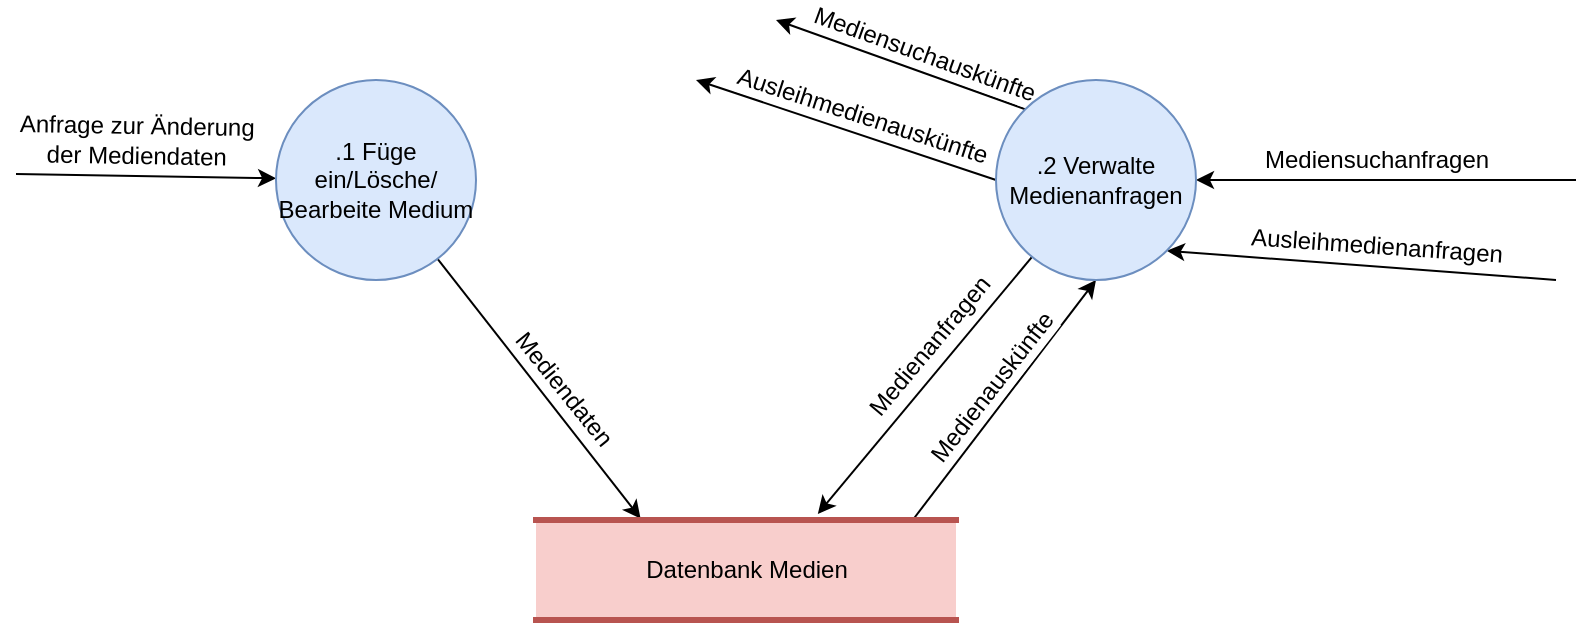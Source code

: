 <mxfile version="12.3.6" type="device" pages="1"><diagram id="OhtveZaxnsYeAy0jrxy9" name="Page-1"><mxGraphModel dx="2062" dy="1105" grid="1" gridSize="10" guides="1" tooltips="1" connect="1" arrows="1" fold="1" page="1" pageScale="1" pageWidth="1169" pageHeight="827" math="0" shadow="0"><root><mxCell id="0"/><mxCell id="1" parent="0"/><mxCell id="cL-y6Toq04LQQbvoHR6i-7" style="rounded=0;orthogonalLoop=1;jettySize=auto;html=1;entryX=0.249;entryY=-0.015;entryDx=0;entryDy=0;entryPerimeter=0;startArrow=none;startFill=0;" parent="1" source="cL-y6Toq04LQQbvoHR6i-1" target="cL-y6Toq04LQQbvoHR6i-2" edge="1"><mxGeometry relative="1" as="geometry"/></mxCell><mxCell id="cL-y6Toq04LQQbvoHR6i-35" value="Mediendaten" style="text;html=1;align=center;verticalAlign=middle;resizable=0;points=[];;labelBackgroundColor=#ffffff;rotation=51;" parent="cL-y6Toq04LQQbvoHR6i-7" vertex="1" connectable="0"><mxGeometry x="-0.212" y="1" relative="1" as="geometry"><mxPoint x="22" y="13.5" as="offset"/></mxGeometry></mxCell><mxCell id="cL-y6Toq04LQQbvoHR6i-33" style="edgeStyle=none;rounded=0;orthogonalLoop=1;jettySize=auto;html=1;startArrow=classic;startFill=1;endArrow=none;endFill=0;" parent="1" source="cL-y6Toq04LQQbvoHR6i-1" edge="1"><mxGeometry relative="1" as="geometry"><mxPoint x="240" y="227" as="targetPoint"/></mxGeometry></mxCell><mxCell id="cL-y6Toq04LQQbvoHR6i-34" value="Anfrage zur Änderung &lt;br&gt;der Mediendaten" style="text;html=1;align=center;verticalAlign=middle;resizable=0;points=[];;labelBackgroundColor=#ffffff;rotation=1;" parent="cL-y6Toq04LQQbvoHR6i-33" vertex="1" connectable="0"><mxGeometry x="0.467" y="1" relative="1" as="geometry"><mxPoint x="25" y="-18.5" as="offset"/></mxGeometry></mxCell><mxCell id="cL-y6Toq04LQQbvoHR6i-1" value=".1 Füge ein/Lösche/ Bearbeite Medium" style="ellipse;whiteSpace=wrap;html=1;aspect=fixed;fillColor=#dae8fc;strokeColor=#6c8ebf;strokeWidth=1;" parent="1" vertex="1"><mxGeometry x="370" y="180" width="100" height="100" as="geometry"/></mxCell><mxCell id="cL-y6Toq04LQQbvoHR6i-18" style="edgeStyle=none;rounded=0;orthogonalLoop=1;jettySize=auto;html=1;exitX=0.886;exitY=0.06;exitDx=0;exitDy=0;entryX=0.5;entryY=1;entryDx=0;entryDy=0;startArrow=none;startFill=0;exitPerimeter=0;" parent="1" source="cL-y6Toq04LQQbvoHR6i-2" target="cL-y6Toq04LQQbvoHR6i-5" edge="1"><mxGeometry relative="1" as="geometry"/></mxCell><mxCell id="cL-y6Toq04LQQbvoHR6i-20" value="Medienauskünfte" style="text;html=1;align=center;verticalAlign=middle;resizable=0;points=[];;labelBackgroundColor=#ffffff;rotation=308;" parent="cL-y6Toq04LQQbvoHR6i-18" vertex="1" connectable="0"><mxGeometry x="-0.441" y="-2" relative="1" as="geometry"><mxPoint x="13.5" y="-35.5" as="offset"/></mxGeometry></mxCell><mxCell id="cL-y6Toq04LQQbvoHR6i-2" value="Datenbank Medien" style="html=1;dashed=0;whitespace=wrap;shape=partialRectangle;right=0;left=0;fillColor=#f8cecc;strokeColor=#b85450;strokeWidth=3;" parent="1" vertex="1"><mxGeometry x="500" y="400" width="210" height="50" as="geometry"/></mxCell><mxCell id="cL-y6Toq04LQQbvoHR6i-17" style="edgeStyle=none;rounded=0;orthogonalLoop=1;jettySize=auto;html=1;entryX=0.671;entryY=-0.06;entryDx=0;entryDy=0;entryPerimeter=0;" parent="1" source="cL-y6Toq04LQQbvoHR6i-5" target="cL-y6Toq04LQQbvoHR6i-2" edge="1"><mxGeometry relative="1" as="geometry"/></mxCell><mxCell id="cL-y6Toq04LQQbvoHR6i-19" value="Medienanfragen" style="text;html=1;align=center;verticalAlign=middle;resizable=0;points=[];;labelBackgroundColor=#ffffff;rotation=310;" parent="cL-y6Toq04LQQbvoHR6i-17" vertex="1" connectable="0"><mxGeometry x="-0.3" y="1" relative="1" as="geometry"><mxPoint x="-14.5" y="-0.5" as="offset"/></mxGeometry></mxCell><mxCell id="cL-y6Toq04LQQbvoHR6i-23" style="edgeStyle=none;rounded=0;orthogonalLoop=1;jettySize=auto;html=1;exitX=1;exitY=0.5;exitDx=0;exitDy=0;startArrow=classic;startFill=1;endArrow=none;endFill=0;" parent="1" source="cL-y6Toq04LQQbvoHR6i-5" edge="1"><mxGeometry relative="1" as="geometry"><mxPoint x="1020" y="230" as="targetPoint"/></mxGeometry></mxCell><mxCell id="cL-y6Toq04LQQbvoHR6i-24" value="Mediensuchanfragen" style="text;html=1;align=center;verticalAlign=middle;resizable=0;points=[];;labelBackgroundColor=#ffffff;" parent="cL-y6Toq04LQQbvoHR6i-23" vertex="1" connectable="0"><mxGeometry x="-0.274" y="-1" relative="1" as="geometry"><mxPoint x="21" y="-11" as="offset"/></mxGeometry></mxCell><mxCell id="cL-y6Toq04LQQbvoHR6i-25" style="edgeStyle=none;rounded=0;orthogonalLoop=1;jettySize=auto;html=1;exitX=1;exitY=1;exitDx=0;exitDy=0;startArrow=classic;startFill=1;endArrow=none;endFill=0;" parent="1" source="cL-y6Toq04LQQbvoHR6i-5" edge="1"><mxGeometry relative="1" as="geometry"><mxPoint x="1010" y="280" as="targetPoint"/></mxGeometry></mxCell><mxCell id="cL-y6Toq04LQQbvoHR6i-27" value="Ausleihmedienanfragen" style="text;html=1;align=center;verticalAlign=middle;resizable=0;points=[];;labelBackgroundColor=#ffffff;rotation=4;" parent="cL-y6Toq04LQQbvoHR6i-25" vertex="1" connectable="0"><mxGeometry x="-0.356" y="-1" relative="1" as="geometry"><mxPoint x="42" y="-8" as="offset"/></mxGeometry></mxCell><mxCell id="cL-y6Toq04LQQbvoHR6i-28" style="edgeStyle=none;rounded=0;orthogonalLoop=1;jettySize=auto;html=1;exitX=0;exitY=0;exitDx=0;exitDy=0;startArrow=none;startFill=0;endArrow=classic;endFill=1;" parent="1" source="cL-y6Toq04LQQbvoHR6i-5" edge="1"><mxGeometry relative="1" as="geometry"><mxPoint x="620" y="150" as="targetPoint"/></mxGeometry></mxCell><mxCell id="cL-y6Toq04LQQbvoHR6i-31" value="Mediensuchauskünfte" style="text;html=1;align=center;verticalAlign=middle;resizable=0;points=[];;labelBackgroundColor=#ffffff;rotation=20;" parent="cL-y6Toq04LQQbvoHR6i-28" vertex="1" connectable="0"><mxGeometry x="-0.53" y="-1" relative="1" as="geometry"><mxPoint x="-22" y="-16.5" as="offset"/></mxGeometry></mxCell><mxCell id="cL-y6Toq04LQQbvoHR6i-30" style="edgeStyle=none;rounded=0;orthogonalLoop=1;jettySize=auto;html=1;exitX=0;exitY=0.5;exitDx=0;exitDy=0;startArrow=none;startFill=0;endArrow=classic;endFill=1;" parent="1" source="cL-y6Toq04LQQbvoHR6i-5" edge="1"><mxGeometry relative="1" as="geometry"><mxPoint x="580" y="180" as="targetPoint"/></mxGeometry></mxCell><mxCell id="cL-y6Toq04LQQbvoHR6i-32" value="Ausleihmedienauskünfte" style="text;html=1;align=center;verticalAlign=middle;resizable=0;points=[];;labelBackgroundColor=#ffffff;rotation=18;" parent="cL-y6Toq04LQQbvoHR6i-30" vertex="1" connectable="0"><mxGeometry x="0.42" y="3" relative="1" as="geometry"><mxPoint x="41" as="offset"/></mxGeometry></mxCell><mxCell id="cL-y6Toq04LQQbvoHR6i-5" value=".2 Verwalte Medienanfragen" style="ellipse;whiteSpace=wrap;html=1;aspect=fixed;fillColor=#dae8fc;strokeColor=#6c8ebf;strokeWidth=1;" parent="1" vertex="1"><mxGeometry x="730" y="180" width="100" height="100" as="geometry"/></mxCell></root></mxGraphModel></diagram></mxfile>